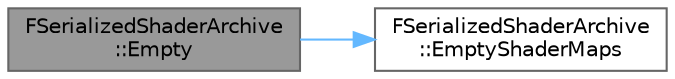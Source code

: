 digraph "FSerializedShaderArchive::Empty"
{
 // INTERACTIVE_SVG=YES
 // LATEX_PDF_SIZE
  bgcolor="transparent";
  edge [fontname=Helvetica,fontsize=10,labelfontname=Helvetica,labelfontsize=10];
  node [fontname=Helvetica,fontsize=10,shape=box,height=0.2,width=0.4];
  rankdir="LR";
  Node1 [id="Node000001",label="FSerializedShaderArchive\l::Empty",height=0.2,width=0.4,color="gray40", fillcolor="grey60", style="filled", fontcolor="black",tooltip=" "];
  Node1 -> Node2 [id="edge1_Node000001_Node000002",color="steelblue1",style="solid",tooltip=" "];
  Node2 [id="Node000002",label="FSerializedShaderArchive\l::EmptyShaderMaps",height=0.2,width=0.4,color="grey40", fillcolor="white", style="filled",URL="$d1/db1/classFSerializedShaderArchive.html#a874d89db28a84374fff7b9a33b562ddc",tooltip=" "];
}
